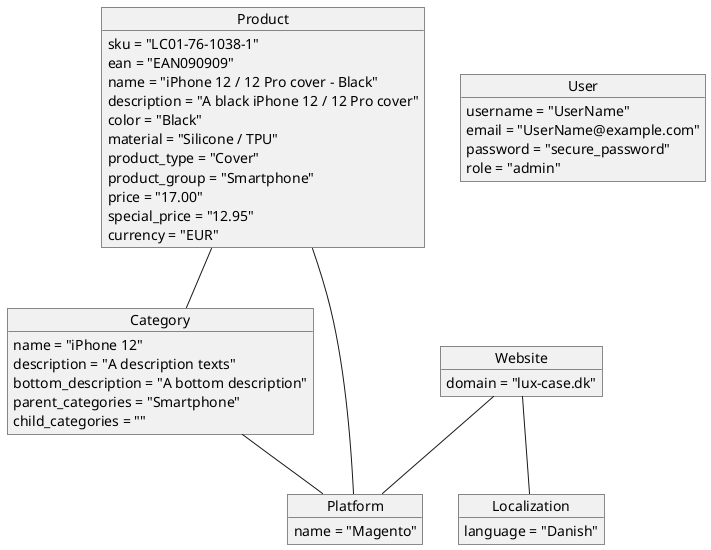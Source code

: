 @startuml Domain Model

object "Product" as product {
    sku = "LC01-76-1038-1"
    ean = "EAN090909"
    name = "iPhone 12 / 12 Pro cover - Black"
    description = "A black iPhone 12 / 12 Pro cover"
    color = "Black"
    material = "Silicone / TPU"
    product_type = "Cover"
    product_group = "Smartphone"
    price = "17.00"
    special_price = "12.95"
    currency = "EUR"  
}

object "Category" as category {    
    name = "iPhone 12"  
    description = "A description texts"
    bottom_description = "A bottom description"
    parent_categories = "Smartphone"
    child_categories = ""
}

object "Localization" as localization {    
    language = "Danish"      
}

object "Platform" as platform {    
    name = "Magento"      
}

object "Website" as website {    
    domain = "lux-case.dk"      
}

object "User" as user {    
    username = "UserName"  
    email = "UserName@example.com"  
    password = "secure_password"
    role = "admin"
}

product -- category
product -- platform
category -- platform
website -- platform
website -- localization

@enduml


